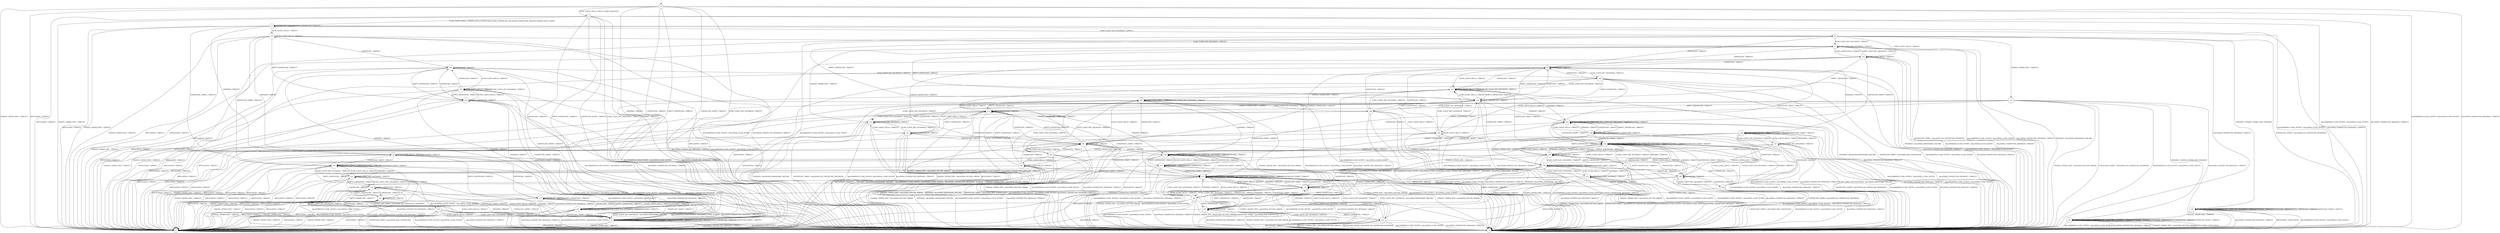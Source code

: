 digraph g {

	s0 [shape="circle" label="s0"];
	s1 [shape="circle" label="s1"];
	s2 [shape="circle" label="s2"];
	s3 [shape="circle" label="s3"];
	s4 [shape="circle" label="s4"];
	s5 [shape="circle" label="s5"];
	s6 [shape="circle" label="s6"];
	s7 [shape="circle" label="s7"];
	s8 [shape="circle" label="s8"];
	s9 [shape="circle" label="s9"];
	s10 [shape="circle" label="s10"];
	s11 [shape="circle" label="s11"];
	s12 [shape="circle" label="s12"];
	s13 [shape="circle" label="s13"];
	s14 [shape="circle" label="s14"];
	s15 [shape="circle" label="s15"];
	s16 [shape="circle" label="s16"];
	s17 [shape="circle" label="s17"];
	s18 [shape="circle" label="s18"];
	s19 [shape="circle" label="s19"];
	s20 [shape="circle" label="s20"];
	s21 [shape="circle" label="s21"];
	s22 [shape="circle" label="s22"];
	s23 [shape="circle" label="s23"];
	s24 [shape="circle" label="s24"];
	s25 [shape="circle" label="s25"];
	s26 [shape="circle" label="s26"];
	s27 [shape="circle" label="s27"];
	s28 [shape="circle" label="s28"];
	s29 [shape="circle" label="s29"];
	s30 [shape="circle" label="s30"];
	s31 [shape="circle" label="s31"];
	s32 [shape="circle" label="s32"];
	s33 [shape="circle" label="s33"];
	s34 [shape="circle" label="s34"];
	s35 [shape="circle" label="s35"];
	s36 [shape="circle" label="s36"];
	s37 [shape="circle" label="s37"];
	s38 [shape="circle" label="s38"];
	s39 [shape="circle" label="s39"];
	s40 [shape="circle" label="s40"];
	s41 [shape="circle" label="s41"];
	s42 [shape="circle" label="s42"];
	s43 [shape="circle" label="s43"];
	s44 [shape="circle" label="s44"];
	s45 [shape="circle" label="s45"];
	s46 [shape="circle" label="s46"];
	s47 [shape="circle" label="s47"];
	s48 [shape="circle" label="s48"];
	s49 [shape="circle" label="s49"];
	s50 [shape="circle" label="s50"];
	s51 [shape="circle" label="s51"];
	s52 [shape="circle" label="s52"];
	s53 [shape="circle" label="s53"];
	s54 [shape="circle" label="s54"];
	s0 -> s2 [label="ECDH_CLIENT_HELLO / HELLO_VERIFY_REQUEST+"];
	s0 -> s3 [label="ECDH_CLIENT_KEY_EXCHANGE / TIMEOUT"];
	s0 -> s4 [label="CHANGE_CIPHER_SPEC / TIMEOUT"];
	s0 -> s3 [label="FINISHED / TIMEOUT"];
	s0 -> s4 [label="APPLICATION / TIMEOUT"];
	s0 -> s3 [label="CERTIFICATE / TIMEOUT"];
	s0 -> s3 [label="EMPTY_CERTIFICATE / TIMEOUT"];
	s0 -> s3 [label="CERTIFICATE_VERIFY / TIMEOUT"];
	s0 -> s1 [label="Alert(WARNING,CLOSE_NOTIFY) / Alert(FATAL,CLOSE_NOTIFY)"];
	s0 -> s1 [label="Alert(FATAL,UNEXPECTED_MESSAGE) / TIMEOUT"];
	s1 -> s1 [label="ECDH_CLIENT_HELLO / SOCKET_CLOSED"];
	s1 -> s1 [label="ECDH_CLIENT_KEY_EXCHANGE / SOCKET_CLOSED"];
	s1 -> s1 [label="CHANGE_CIPHER_SPEC / SOCKET_CLOSED"];
	s1 -> s1 [label="FINISHED / SOCKET_CLOSED"];
	s1 -> s1 [label="APPLICATION / SOCKET_CLOSED"];
	s1 -> s1 [label="CERTIFICATE / SOCKET_CLOSED"];
	s1 -> s1 [label="EMPTY_CERTIFICATE / SOCKET_CLOSED"];
	s1 -> s1 [label="CERTIFICATE_VERIFY / SOCKET_CLOSED"];
	s1 -> s1 [label="Alert(WARNING,CLOSE_NOTIFY) / SOCKET_CLOSED"];
	s1 -> s1 [label="Alert(FATAL,UNEXPECTED_MESSAGE) / SOCKET_CLOSED"];
	s2 -> s5 [label="ECDH_CLIENT_HELLO / SERVER_HELLO,CERTIFICATE,ECDHE_SERVER_KEY_EXCHANGE,CERTIFICATE_REQUEST,SERVER_HELLO_DONE"];
	s2 -> s3 [label="ECDH_CLIENT_KEY_EXCHANGE / TIMEOUT"];
	s2 -> s4 [label="CHANGE_CIPHER_SPEC / TIMEOUT"];
	s2 -> s3 [label="FINISHED / TIMEOUT"];
	s2 -> s4 [label="APPLICATION / TIMEOUT"];
	s2 -> s3 [label="CERTIFICATE / TIMEOUT"];
	s2 -> s3 [label="EMPTY_CERTIFICATE / TIMEOUT"];
	s2 -> s3 [label="CERTIFICATE_VERIFY / TIMEOUT"];
	s2 -> s1 [label="Alert(WARNING,CLOSE_NOTIFY) / Alert(FATAL,CLOSE_NOTIFY)"];
	s2 -> s1 [label="Alert(FATAL,UNEXPECTED_MESSAGE) / TIMEOUT"];
	s3 -> s3 [label="ECDH_CLIENT_HELLO / TIMEOUT"];
	s3 -> s3 [label="ECDH_CLIENT_KEY_EXCHANGE / TIMEOUT"];
	s3 -> s4 [label="CHANGE_CIPHER_SPEC / TIMEOUT"];
	s3 -> s3 [label="FINISHED / TIMEOUT"];
	s3 -> s4 [label="APPLICATION / TIMEOUT"];
	s3 -> s3 [label="CERTIFICATE / TIMEOUT"];
	s3 -> s3 [label="EMPTY_CERTIFICATE / TIMEOUT"];
	s3 -> s3 [label="CERTIFICATE_VERIFY / TIMEOUT"];
	s3 -> s1 [label="Alert(WARNING,CLOSE_NOTIFY) / Alert(FATAL,CLOSE_NOTIFY)"];
	s3 -> s1 [label="Alert(FATAL,UNEXPECTED_MESSAGE) / TIMEOUT"];
	s4 -> s4 [label="ECDH_CLIENT_HELLO / TIMEOUT"];
	s4 -> s4 [label="ECDH_CLIENT_KEY_EXCHANGE / TIMEOUT"];
	s4 -> s4 [label="CHANGE_CIPHER_SPEC / TIMEOUT"];
	s4 -> s4 [label="FINISHED / TIMEOUT"];
	s4 -> s4 [label="APPLICATION / TIMEOUT"];
	s4 -> s4 [label="CERTIFICATE / TIMEOUT"];
	s4 -> s4 [label="EMPTY_CERTIFICATE / TIMEOUT"];
	s4 -> s4 [label="CERTIFICATE_VERIFY / TIMEOUT"];
	s4 -> s4 [label="Alert(WARNING,CLOSE_NOTIFY) / TIMEOUT"];
	s4 -> s4 [label="Alert(FATAL,UNEXPECTED_MESSAGE) / TIMEOUT"];
	s5 -> s14 [label="ECDH_CLIENT_HELLO / TIMEOUT"];
	s5 -> s6 [label="ECDH_CLIENT_KEY_EXCHANGE / TIMEOUT"];
	s5 -> s4 [label="CHANGE_CIPHER_SPEC / TIMEOUT"];
	s5 -> s8 [label="FINISHED / TIMEOUT"];
	s5 -> s4 [label="APPLICATION / TIMEOUT"];
	s5 -> s5 [label="CERTIFICATE / TIMEOUT"];
	s5 -> s5 [label="EMPTY_CERTIFICATE / TIMEOUT"];
	s5 -> s50 [label="CERTIFICATE_VERIFY / TIMEOUT"];
	s5 -> s1 [label="Alert(WARNING,CLOSE_NOTIFY) / Alert(FATAL,CLOSE_NOTIFY)"];
	s5 -> s1 [label="Alert(FATAL,UNEXPECTED_MESSAGE) / TIMEOUT"];
	s6 -> s23 [label="ECDH_CLIENT_HELLO / TIMEOUT"];
	s6 -> s7 [label="ECDH_CLIENT_KEY_EXCHANGE / TIMEOUT"];
	s6 -> s10 [label="CHANGE_CIPHER_SPEC / TIMEOUT"];
	s6 -> s18 [label="FINISHED / CHANGE_CIPHER_SPEC,FINISHED"];
	s6 -> s4 [label="APPLICATION / TIMEOUT"];
	s6 -> s9 [label="CERTIFICATE / TIMEOUT"];
	s6 -> s34 [label="EMPTY_CERTIFICATE / TIMEOUT"];
	s6 -> s1 [label="CERTIFICATE_VERIFY / Alert(FATAL,NO_CERTIFICATE_RESERVED)"];
	s6 -> s1 [label="Alert(WARNING,CLOSE_NOTIFY) / Alert(FATAL,CLOSE_NOTIFY)"];
	s6 -> s1 [label="Alert(FATAL,UNEXPECTED_MESSAGE) / TIMEOUT"];
	s7 -> s23 [label="ECDH_CLIENT_HELLO / TIMEOUT"];
	s7 -> s7 [label="ECDH_CLIENT_KEY_EXCHANGE / TIMEOUT"];
	s7 -> s21 [label="CHANGE_CIPHER_SPEC / TIMEOUT"];
	s7 -> s1 [label="FINISHED / Alert(FATAL,HANDSHAKE_FAILURE)"];
	s7 -> s4 [label="APPLICATION / TIMEOUT"];
	s7 -> s9 [label="CERTIFICATE / TIMEOUT"];
	s7 -> s34 [label="EMPTY_CERTIFICATE / TIMEOUT"];
	s7 -> s1 [label="CERTIFICATE_VERIFY / Alert(FATAL,NO_CERTIFICATE_RESERVED)"];
	s7 -> s1 [label="Alert(WARNING,CLOSE_NOTIFY) / Alert(FATAL,CLOSE_NOTIFY)"];
	s7 -> s1 [label="Alert(FATAL,UNEXPECTED_MESSAGE) / TIMEOUT"];
	s8 -> s8 [label="ECDH_CLIENT_HELLO / TIMEOUT"];
	s8 -> s1 [label="ECDH_CLIENT_KEY_EXCHANGE / Alert(FATAL,HANDSHAKE_FAILURE)"];
	s8 -> s4 [label="CHANGE_CIPHER_SPEC / TIMEOUT"];
	s8 -> s8 [label="FINISHED / TIMEOUT"];
	s8 -> s4 [label="APPLICATION / TIMEOUT"];
	s8 -> s13 [label="CERTIFICATE / TIMEOUT"];
	s8 -> s13 [label="EMPTY_CERTIFICATE / TIMEOUT"];
	s8 -> s50 [label="CERTIFICATE_VERIFY / TIMEOUT"];
	s8 -> s1 [label="Alert(WARNING,CLOSE_NOTIFY) / Alert(FATAL,CLOSE_NOTIFY)"];
	s8 -> s1 [label="Alert(FATAL,UNEXPECTED_MESSAGE) / TIMEOUT"];
	s9 -> s15 [label="ECDH_CLIENT_HELLO / TIMEOUT"];
	s9 -> s24 [label="ECDH_CLIENT_KEY_EXCHANGE / TIMEOUT"];
	s9 -> s41 [label="CHANGE_CIPHER_SPEC / TIMEOUT"];
	s9 -> s19 [label="FINISHED / TIMEOUT"];
	s9 -> s4 [label="APPLICATION / TIMEOUT"];
	s9 -> s9 [label="CERTIFICATE / TIMEOUT"];
	s9 -> s34 [label="EMPTY_CERTIFICATE / TIMEOUT"];
	s9 -> s20 [label="CERTIFICATE_VERIFY / TIMEOUT"];
	s9 -> s1 [label="Alert(WARNING,CLOSE_NOTIFY) / Alert(FATAL,CLOSE_NOTIFY)"];
	s9 -> s1 [label="Alert(FATAL,UNEXPECTED_MESSAGE) / TIMEOUT"];
	s10 -> s11 [label="ECDH_CLIENT_HELLO / TIMEOUT"];
	s10 -> s21 [label="ECDH_CLIENT_KEY_EXCHANGE / TIMEOUT"];
	s10 -> s1 [label="CHANGE_CIPHER_SPEC / Alert(FATAL,DECODE_ERROR)"];
	s10 -> s16 [label="FINISHED / CHANGE_CIPHER_SPEC,FINISHED"];
	s10 -> s4 [label="APPLICATION / TIMEOUT"];
	s10 -> s41 [label="CERTIFICATE / TIMEOUT"];
	s10 -> s12 [label="EMPTY_CERTIFICATE / TIMEOUT"];
	s10 -> s1 [label="CERTIFICATE_VERIFY / Alert(FATAL,NO_CERTIFICATE_RESERVED)"];
	s10 -> s1 [label="Alert(WARNING,CLOSE_NOTIFY) / Alert(FATAL,CLOSE_NOTIFY)"];
	s10 -> s1 [label="Alert(FATAL,UNEXPECTED_MESSAGE) / TIMEOUT"];
	s11 -> s11 [label="ECDH_CLIENT_HELLO / TIMEOUT"];
	s11 -> s21 [label="ECDH_CLIENT_KEY_EXCHANGE / TIMEOUT"];
	s11 -> s1 [label="CHANGE_CIPHER_SPEC / Alert(FATAL,DECODE_ERROR)"];
	s11 -> s1 [label="FINISHED / Alert(FATAL,HANDSHAKE_FAILURE)"];
	s11 -> s4 [label="APPLICATION / TIMEOUT"];
	s11 -> s41 [label="CERTIFICATE / TIMEOUT"];
	s11 -> s12 [label="EMPTY_CERTIFICATE / TIMEOUT"];
	s11 -> s38 [label="CERTIFICATE_VERIFY / TIMEOUT"];
	s11 -> s1 [label="Alert(WARNING,CLOSE_NOTIFY) / Alert(FATAL,CLOSE_NOTIFY)"];
	s11 -> s1 [label="Alert(FATAL,UNEXPECTED_MESSAGE) / TIMEOUT"];
	s12 -> s36 [label="ECDH_CLIENT_HELLO / TIMEOUT"];
	s12 -> s21 [label="ECDH_CLIENT_KEY_EXCHANGE / TIMEOUT"];
	s12 -> s1 [label="CHANGE_CIPHER_SPEC / Alert(FATAL,DECODE_ERROR)"];
	s12 -> s35 [label="FINISHED / TIMEOUT"];
	s12 -> s4 [label="APPLICATION / TIMEOUT"];
	s12 -> s41 [label="CERTIFICATE / TIMEOUT"];
	s12 -> s12 [label="EMPTY_CERTIFICATE / TIMEOUT"];
	s12 -> s17 [label="CERTIFICATE_VERIFY / TIMEOUT"];
	s12 -> s1 [label="Alert(WARNING,CLOSE_NOTIFY) / Alert(FATAL,CLOSE_NOTIFY)"];
	s12 -> s1 [label="Alert(FATAL,UNEXPECTED_MESSAGE) / TIMEOUT"];
	s13 -> s22 [label="ECDH_CLIENT_HELLO / TIMEOUT"];
	s13 -> s1 [label="ECDH_CLIENT_KEY_EXCHANGE / Alert(FATAL,HANDSHAKE_FAILURE)"];
	s13 -> s4 [label="CHANGE_CIPHER_SPEC / TIMEOUT"];
	s13 -> s22 [label="FINISHED / TIMEOUT"];
	s13 -> s4 [label="APPLICATION / TIMEOUT"];
	s13 -> s13 [label="CERTIFICATE / TIMEOUT"];
	s13 -> s13 [label="EMPTY_CERTIFICATE / TIMEOUT"];
	s13 -> s3 [label="CERTIFICATE_VERIFY / TIMEOUT"];
	s13 -> s1 [label="Alert(WARNING,CLOSE_NOTIFY) / Alert(FATAL,CLOSE_NOTIFY)"];
	s13 -> s1 [label="Alert(FATAL,UNEXPECTED_MESSAGE) / TIMEOUT"];
	s14 -> s14 [label="ECDH_CLIENT_HELLO / TIMEOUT"];
	s14 -> s7 [label="ECDH_CLIENT_KEY_EXCHANGE / TIMEOUT"];
	s14 -> s4 [label="CHANGE_CIPHER_SPEC / TIMEOUT"];
	s14 -> s8 [label="FINISHED / TIMEOUT"];
	s14 -> s4 [label="APPLICATION / TIMEOUT"];
	s14 -> s44 [label="CERTIFICATE / TIMEOUT"];
	s14 -> s49 [label="EMPTY_CERTIFICATE / TIMEOUT"];
	s14 -> s50 [label="CERTIFICATE_VERIFY / TIMEOUT"];
	s14 -> s1 [label="Alert(WARNING,CLOSE_NOTIFY) / Alert(FATAL,CLOSE_NOTIFY)"];
	s14 -> s1 [label="Alert(FATAL,UNEXPECTED_MESSAGE) / TIMEOUT"];
	s15 -> s15 [label="ECDH_CLIENT_HELLO / TIMEOUT"];
	s15 -> s15 [label="ECDH_CLIENT_KEY_EXCHANGE / TIMEOUT"];
	s15 -> s36 [label="CHANGE_CIPHER_SPEC / TIMEOUT"];
	s15 -> s19 [label="FINISHED / TIMEOUT"];
	s15 -> s4 [label="APPLICATION / TIMEOUT"];
	s15 -> s9 [label="CERTIFICATE / TIMEOUT"];
	s15 -> s34 [label="EMPTY_CERTIFICATE / TIMEOUT"];
	s15 -> s20 [label="CERTIFICATE_VERIFY / TIMEOUT"];
	s15 -> s1 [label="Alert(WARNING,CLOSE_NOTIFY) / Alert(FATAL,CLOSE_NOTIFY)"];
	s15 -> s1 [label="Alert(FATAL,UNEXPECTED_MESSAGE) / TIMEOUT"];
	s16 -> s16 [label="ECDH_CLIENT_HELLO / TIMEOUT"];
	s16 -> s16 [label="ECDH_CLIENT_KEY_EXCHANGE / TIMEOUT"];
	s16 -> s1 [label="CHANGE_CIPHER_SPEC / Alert(FATAL,DECODE_ERROR)"];
	s16 -> s16 [label="FINISHED / TIMEOUT"];
	s16 -> s1 [label="APPLICATION / APPLICATION"];
	s16 -> s16 [label="CERTIFICATE / TIMEOUT"];
	s16 -> s16 [label="EMPTY_CERTIFICATE / TIMEOUT"];
	s16 -> s16 [label="CERTIFICATE_VERIFY / TIMEOUT"];
	s16 -> s1 [label="Alert(WARNING,CLOSE_NOTIFY) / Alert(FATAL,CLOSE_NOTIFY)"];
	s16 -> s1 [label="Alert(FATAL,UNEXPECTED_MESSAGE) / TIMEOUT"];
	s17 -> s17 [label="ECDH_CLIENT_HELLO / TIMEOUT"];
	s17 -> s17 [label="ECDH_CLIENT_KEY_EXCHANGE / TIMEOUT"];
	s17 -> s1 [label="CHANGE_CIPHER_SPEC / Alert(FATAL,DECODE_ERROR)"];
	s17 -> s17 [label="FINISHED / TIMEOUT"];
	s17 -> s4 [label="APPLICATION / TIMEOUT"];
	s17 -> s37 [label="CERTIFICATE / TIMEOUT"];
	s17 -> s42 [label="EMPTY_CERTIFICATE / TIMEOUT"];
	s17 -> s17 [label="CERTIFICATE_VERIFY / TIMEOUT"];
	s17 -> s1 [label="Alert(WARNING,CLOSE_NOTIFY) / Alert(FATAL,CLOSE_NOTIFY)"];
	s17 -> s1 [label="Alert(FATAL,UNEXPECTED_MESSAGE) / TIMEOUT"];
	s18 -> s18 [label="ECDH_CLIENT_HELLO / TIMEOUT"];
	s18 -> s18 [label="ECDH_CLIENT_KEY_EXCHANGE / TIMEOUT"];
	s18 -> s16 [label="CHANGE_CIPHER_SPEC / TIMEOUT"];
	s18 -> s18 [label="FINISHED / TIMEOUT"];
	s18 -> s1 [label="APPLICATION / APPLICATION"];
	s18 -> s18 [label="CERTIFICATE / TIMEOUT"];
	s18 -> s18 [label="EMPTY_CERTIFICATE / TIMEOUT"];
	s18 -> s18 [label="CERTIFICATE_VERIFY / TIMEOUT"];
	s18 -> s1 [label="Alert(WARNING,CLOSE_NOTIFY) / Alert(FATAL,CLOSE_NOTIFY)"];
	s18 -> s1 [label="Alert(FATAL,UNEXPECTED_MESSAGE) / TIMEOUT"];
	s19 -> s19 [label="ECDH_CLIENT_HELLO / TIMEOUT"];
	s19 -> s19 [label="ECDH_CLIENT_KEY_EXCHANGE / TIMEOUT"];
	s19 -> s35 [label="CHANGE_CIPHER_SPEC / TIMEOUT"];
	s19 -> s19 [label="FINISHED / TIMEOUT"];
	s19 -> s4 [label="APPLICATION / TIMEOUT"];
	s19 -> s30 [label="CERTIFICATE / TIMEOUT"];
	s19 -> s30 [label="EMPTY_CERTIFICATE / TIMEOUT"];
	s19 -> s20 [label="CERTIFICATE_VERIFY / TIMEOUT"];
	s19 -> s1 [label="Alert(WARNING,CLOSE_NOTIFY) / Alert(FATAL,CLOSE_NOTIFY)"];
	s19 -> s1 [label="Alert(FATAL,UNEXPECTED_MESSAGE) / TIMEOUT"];
	s20 -> s20 [label="ECDH_CLIENT_HELLO / TIMEOUT"];
	s20 -> s20 [label="ECDH_CLIENT_KEY_EXCHANGE / TIMEOUT"];
	s20 -> s17 [label="CHANGE_CIPHER_SPEC / TIMEOUT"];
	s20 -> s20 [label="FINISHED / TIMEOUT"];
	s20 -> s4 [label="APPLICATION / TIMEOUT"];
	s20 -> s28 [label="CERTIFICATE / TIMEOUT"];
	s20 -> s26 [label="EMPTY_CERTIFICATE / TIMEOUT"];
	s20 -> s20 [label="CERTIFICATE_VERIFY / TIMEOUT"];
	s20 -> s1 [label="Alert(WARNING,CLOSE_NOTIFY) / Alert(FATAL,CLOSE_NOTIFY)"];
	s20 -> s1 [label="Alert(FATAL,UNEXPECTED_MESSAGE) / TIMEOUT"];
	s21 -> s11 [label="ECDH_CLIENT_HELLO / TIMEOUT"];
	s21 -> s21 [label="ECDH_CLIENT_KEY_EXCHANGE / TIMEOUT"];
	s21 -> s1 [label="CHANGE_CIPHER_SPEC / Alert(FATAL,DECODE_ERROR)"];
	s21 -> s1 [label="FINISHED / Alert(FATAL,HANDSHAKE_FAILURE)"];
	s21 -> s4 [label="APPLICATION / TIMEOUT"];
	s21 -> s41 [label="CERTIFICATE / TIMEOUT"];
	s21 -> s12 [label="EMPTY_CERTIFICATE / TIMEOUT"];
	s21 -> s1 [label="CERTIFICATE_VERIFY / Alert(FATAL,NO_CERTIFICATE_RESERVED)"];
	s21 -> s1 [label="Alert(WARNING,CLOSE_NOTIFY) / Alert(FATAL,CLOSE_NOTIFY)"];
	s21 -> s1 [label="Alert(FATAL,UNEXPECTED_MESSAGE) / TIMEOUT"];
	s22 -> s22 [label="ECDH_CLIENT_HELLO / TIMEOUT"];
	s22 -> s22 [label="ECDH_CLIENT_KEY_EXCHANGE / TIMEOUT"];
	s22 -> s4 [label="CHANGE_CIPHER_SPEC / TIMEOUT"];
	s22 -> s22 [label="FINISHED / TIMEOUT"];
	s22 -> s4 [label="APPLICATION / TIMEOUT"];
	s22 -> s13 [label="CERTIFICATE / TIMEOUT"];
	s22 -> s13 [label="EMPTY_CERTIFICATE / TIMEOUT"];
	s22 -> s3 [label="CERTIFICATE_VERIFY / TIMEOUT"];
	s22 -> s1 [label="Alert(WARNING,CLOSE_NOTIFY) / Alert(FATAL,CLOSE_NOTIFY)"];
	s22 -> s1 [label="Alert(FATAL,UNEXPECTED_MESSAGE) / TIMEOUT"];
	s23 -> s23 [label="ECDH_CLIENT_HELLO / TIMEOUT"];
	s23 -> s7 [label="ECDH_CLIENT_KEY_EXCHANGE / TIMEOUT"];
	s23 -> s11 [label="CHANGE_CIPHER_SPEC / TIMEOUT"];
	s23 -> s1 [label="FINISHED / Alert(FATAL,HANDSHAKE_FAILURE)"];
	s23 -> s4 [label="APPLICATION / TIMEOUT"];
	s23 -> s9 [label="CERTIFICATE / TIMEOUT"];
	s23 -> s34 [label="EMPTY_CERTIFICATE / TIMEOUT"];
	s23 -> s46 [label="CERTIFICATE_VERIFY / TIMEOUT"];
	s23 -> s1 [label="Alert(WARNING,CLOSE_NOTIFY) / Alert(FATAL,CLOSE_NOTIFY)"];
	s23 -> s1 [label="Alert(FATAL,UNEXPECTED_MESSAGE) / TIMEOUT"];
	s24 -> s39 [label="ECDH_CLIENT_HELLO / TIMEOUT"];
	s24 -> s15 [label="ECDH_CLIENT_KEY_EXCHANGE / TIMEOUT"];
	s24 -> s25 [label="CHANGE_CIPHER_SPEC / TIMEOUT"];
	s24 -> s1 [label="FINISHED / Alert(FATAL,HANDSHAKE_FAILURE)"];
	s24 -> s4 [label="APPLICATION / TIMEOUT"];
	s24 -> s9 [label="CERTIFICATE / TIMEOUT"];
	s24 -> s34 [label="EMPTY_CERTIFICATE / TIMEOUT"];
	s24 -> s1 [label="CERTIFICATE_VERIFY / Alert(FATAL,BAD_CERTIFICATE)"];
	s24 -> s1 [label="Alert(WARNING,CLOSE_NOTIFY) / Alert(FATAL,CLOSE_NOTIFY)"];
	s24 -> s1 [label="Alert(FATAL,UNEXPECTED_MESSAGE) / TIMEOUT"];
	s25 -> s40 [label="ECDH_CLIENT_HELLO / TIMEOUT"];
	s25 -> s36 [label="ECDH_CLIENT_KEY_EXCHANGE / TIMEOUT"];
	s25 -> s1 [label="CHANGE_CIPHER_SPEC / Alert(FATAL,DECODE_ERROR)"];
	s25 -> s1 [label="FINISHED / Alert(FATAL,HANDSHAKE_FAILURE)"];
	s25 -> s4 [label="APPLICATION / TIMEOUT"];
	s25 -> s41 [label="CERTIFICATE / TIMEOUT"];
	s25 -> s12 [label="EMPTY_CERTIFICATE / TIMEOUT"];
	s25 -> s1 [label="CERTIFICATE_VERIFY / Alert(FATAL,BAD_CERTIFICATE)"];
	s25 -> s1 [label="Alert(WARNING,CLOSE_NOTIFY) / Alert(FATAL,CLOSE_NOTIFY)"];
	s25 -> s1 [label="Alert(FATAL,UNEXPECTED_MESSAGE) / TIMEOUT"];
	s26 -> s20 [label="ECDH_CLIENT_HELLO / TIMEOUT"];
	s26 -> s27 [label="ECDH_CLIENT_KEY_EXCHANGE / TIMEOUT"];
	s26 -> s42 [label="CHANGE_CIPHER_SPEC / TIMEOUT"];
	s26 -> s20 [label="FINISHED / TIMEOUT"];
	s26 -> s4 [label="APPLICATION / TIMEOUT"];
	s26 -> s28 [label="CERTIFICATE / TIMEOUT"];
	s26 -> s26 [label="EMPTY_CERTIFICATE / TIMEOUT"];
	s26 -> s20 [label="CERTIFICATE_VERIFY / TIMEOUT"];
	s26 -> s1 [label="Alert(WARNING,CLOSE_NOTIFY) / Alert(FATAL,CLOSE_NOTIFY)"];
	s26 -> s1 [label="Alert(FATAL,UNEXPECTED_MESSAGE) / TIMEOUT"];
	s27 -> s20 [label="ECDH_CLIENT_HELLO / TIMEOUT"];
	s27 -> s20 [label="ECDH_CLIENT_KEY_EXCHANGE / TIMEOUT"];
	s27 -> s32 [label="CHANGE_CIPHER_SPEC / TIMEOUT"];
	s27 -> s20 [label="FINISHED / TIMEOUT"];
	s27 -> s4 [label="APPLICATION / TIMEOUT"];
	s27 -> s28 [label="CERTIFICATE / TIMEOUT"];
	s27 -> s26 [label="EMPTY_CERTIFICATE / TIMEOUT"];
	s27 -> s1 [label="CERTIFICATE_VERIFY / Alert(FATAL,NO_CERTIFICATE_RESERVED)"];
	s27 -> s1 [label="Alert(WARNING,CLOSE_NOTIFY) / Alert(FATAL,CLOSE_NOTIFY)"];
	s27 -> s1 [label="Alert(FATAL,UNEXPECTED_MESSAGE) / TIMEOUT"];
	s28 -> s20 [label="ECDH_CLIENT_HELLO / TIMEOUT"];
	s28 -> s29 [label="ECDH_CLIENT_KEY_EXCHANGE / TIMEOUT"];
	s28 -> s37 [label="CHANGE_CIPHER_SPEC / TIMEOUT"];
	s28 -> s20 [label="FINISHED / TIMEOUT"];
	s28 -> s4 [label="APPLICATION / TIMEOUT"];
	s28 -> s28 [label="CERTIFICATE / TIMEOUT"];
	s28 -> s26 [label="EMPTY_CERTIFICATE / TIMEOUT"];
	s28 -> s20 [label="CERTIFICATE_VERIFY / TIMEOUT"];
	s28 -> s1 [label="Alert(WARNING,CLOSE_NOTIFY) / Alert(FATAL,CLOSE_NOTIFY)"];
	s28 -> s1 [label="Alert(FATAL,UNEXPECTED_MESSAGE) / TIMEOUT"];
	s29 -> s20 [label="ECDH_CLIENT_HELLO / TIMEOUT"];
	s29 -> s20 [label="ECDH_CLIENT_KEY_EXCHANGE / TIMEOUT"];
	s29 -> s33 [label="CHANGE_CIPHER_SPEC / TIMEOUT"];
	s29 -> s20 [label="FINISHED / TIMEOUT"];
	s29 -> s4 [label="APPLICATION / TIMEOUT"];
	s29 -> s28 [label="CERTIFICATE / TIMEOUT"];
	s29 -> s26 [label="EMPTY_CERTIFICATE / TIMEOUT"];
	s29 -> s1 [label="CERTIFICATE_VERIFY / Alert(FATAL,BAD_CERTIFICATE)"];
	s29 -> s1 [label="Alert(WARNING,CLOSE_NOTIFY) / Alert(FATAL,CLOSE_NOTIFY)"];
	s29 -> s1 [label="Alert(FATAL,UNEXPECTED_MESSAGE) / TIMEOUT"];
	s30 -> s19 [label="ECDH_CLIENT_HELLO / TIMEOUT"];
	s30 -> s1 [label="ECDH_CLIENT_KEY_EXCHANGE / Alert(FATAL,HANDSHAKE_FAILURE)"];
	s30 -> s31 [label="CHANGE_CIPHER_SPEC / TIMEOUT"];
	s30 -> s19 [label="FINISHED / TIMEOUT"];
	s30 -> s4 [label="APPLICATION / TIMEOUT"];
	s30 -> s30 [label="CERTIFICATE / TIMEOUT"];
	s30 -> s30 [label="EMPTY_CERTIFICATE / TIMEOUT"];
	s30 -> s20 [label="CERTIFICATE_VERIFY / TIMEOUT"];
	s30 -> s1 [label="Alert(WARNING,CLOSE_NOTIFY) / Alert(FATAL,CLOSE_NOTIFY)"];
	s30 -> s1 [label="Alert(FATAL,UNEXPECTED_MESSAGE) / TIMEOUT"];
	s31 -> s35 [label="ECDH_CLIENT_HELLO / TIMEOUT"];
	s31 -> s1 [label="ECDH_CLIENT_KEY_EXCHANGE / Alert(FATAL,HANDSHAKE_FAILURE)"];
	s31 -> s1 [label="CHANGE_CIPHER_SPEC / Alert(FATAL,DECODE_ERROR)"];
	s31 -> s35 [label="FINISHED / TIMEOUT"];
	s31 -> s4 [label="APPLICATION / TIMEOUT"];
	s31 -> s31 [label="CERTIFICATE / TIMEOUT"];
	s31 -> s31 [label="EMPTY_CERTIFICATE / TIMEOUT"];
	s31 -> s17 [label="CERTIFICATE_VERIFY / TIMEOUT"];
	s31 -> s1 [label="Alert(WARNING,CLOSE_NOTIFY) / Alert(FATAL,CLOSE_NOTIFY)"];
	s31 -> s1 [label="Alert(FATAL,UNEXPECTED_MESSAGE) / TIMEOUT"];
	s32 -> s17 [label="ECDH_CLIENT_HELLO / TIMEOUT"];
	s32 -> s17 [label="ECDH_CLIENT_KEY_EXCHANGE / TIMEOUT"];
	s32 -> s1 [label="CHANGE_CIPHER_SPEC / Alert(FATAL,DECODE_ERROR)"];
	s32 -> s17 [label="FINISHED / TIMEOUT"];
	s32 -> s4 [label="APPLICATION / TIMEOUT"];
	s32 -> s37 [label="CERTIFICATE / TIMEOUT"];
	s32 -> s42 [label="EMPTY_CERTIFICATE / TIMEOUT"];
	s32 -> s1 [label="CERTIFICATE_VERIFY / Alert(FATAL,NO_CERTIFICATE_RESERVED)"];
	s32 -> s1 [label="Alert(WARNING,CLOSE_NOTIFY) / Alert(FATAL,CLOSE_NOTIFY)"];
	s32 -> s1 [label="Alert(FATAL,UNEXPECTED_MESSAGE) / TIMEOUT"];
	s33 -> s17 [label="ECDH_CLIENT_HELLO / TIMEOUT"];
	s33 -> s17 [label="ECDH_CLIENT_KEY_EXCHANGE / TIMEOUT"];
	s33 -> s1 [label="CHANGE_CIPHER_SPEC / Alert(FATAL,DECODE_ERROR)"];
	s33 -> s17 [label="FINISHED / TIMEOUT"];
	s33 -> s4 [label="APPLICATION / TIMEOUT"];
	s33 -> s37 [label="CERTIFICATE / TIMEOUT"];
	s33 -> s42 [label="EMPTY_CERTIFICATE / TIMEOUT"];
	s33 -> s1 [label="CERTIFICATE_VERIFY / Alert(FATAL,BAD_CERTIFICATE)"];
	s33 -> s1 [label="Alert(WARNING,CLOSE_NOTIFY) / Alert(FATAL,CLOSE_NOTIFY)"];
	s33 -> s1 [label="Alert(FATAL,UNEXPECTED_MESSAGE) / TIMEOUT"];
	s34 -> s15 [label="ECDH_CLIENT_HELLO / TIMEOUT"];
	s34 -> s48 [label="ECDH_CLIENT_KEY_EXCHANGE / TIMEOUT"];
	s34 -> s12 [label="CHANGE_CIPHER_SPEC / TIMEOUT"];
	s34 -> s19 [label="FINISHED / TIMEOUT"];
	s34 -> s4 [label="APPLICATION / TIMEOUT"];
	s34 -> s9 [label="CERTIFICATE / TIMEOUT"];
	s34 -> s34 [label="EMPTY_CERTIFICATE / TIMEOUT"];
	s34 -> s20 [label="CERTIFICATE_VERIFY / TIMEOUT"];
	s34 -> s1 [label="Alert(WARNING,CLOSE_NOTIFY) / Alert(FATAL,CLOSE_NOTIFY)"];
	s34 -> s1 [label="Alert(FATAL,UNEXPECTED_MESSAGE) / TIMEOUT"];
	s35 -> s35 [label="ECDH_CLIENT_HELLO / TIMEOUT"];
	s35 -> s35 [label="ECDH_CLIENT_KEY_EXCHANGE / TIMEOUT"];
	s35 -> s1 [label="CHANGE_CIPHER_SPEC / Alert(FATAL,DECODE_ERROR)"];
	s35 -> s35 [label="FINISHED / TIMEOUT"];
	s35 -> s4 [label="APPLICATION / TIMEOUT"];
	s35 -> s31 [label="CERTIFICATE / TIMEOUT"];
	s35 -> s31 [label="EMPTY_CERTIFICATE / TIMEOUT"];
	s35 -> s17 [label="CERTIFICATE_VERIFY / TIMEOUT"];
	s35 -> s1 [label="Alert(WARNING,CLOSE_NOTIFY) / Alert(FATAL,CLOSE_NOTIFY)"];
	s35 -> s1 [label="Alert(FATAL,UNEXPECTED_MESSAGE) / TIMEOUT"];
	s36 -> s36 [label="ECDH_CLIENT_HELLO / TIMEOUT"];
	s36 -> s36 [label="ECDH_CLIENT_KEY_EXCHANGE / TIMEOUT"];
	s36 -> s1 [label="CHANGE_CIPHER_SPEC / Alert(FATAL,DECODE_ERROR)"];
	s36 -> s35 [label="FINISHED / TIMEOUT"];
	s36 -> s4 [label="APPLICATION / TIMEOUT"];
	s36 -> s41 [label="CERTIFICATE / TIMEOUT"];
	s36 -> s12 [label="EMPTY_CERTIFICATE / TIMEOUT"];
	s36 -> s17 [label="CERTIFICATE_VERIFY / TIMEOUT"];
	s36 -> s1 [label="Alert(WARNING,CLOSE_NOTIFY) / Alert(FATAL,CLOSE_NOTIFY)"];
	s36 -> s1 [label="Alert(FATAL,UNEXPECTED_MESSAGE) / TIMEOUT"];
	s37 -> s17 [label="ECDH_CLIENT_HELLO / TIMEOUT"];
	s37 -> s33 [label="ECDH_CLIENT_KEY_EXCHANGE / TIMEOUT"];
	s37 -> s1 [label="CHANGE_CIPHER_SPEC / Alert(FATAL,DECODE_ERROR)"];
	s37 -> s17 [label="FINISHED / TIMEOUT"];
	s37 -> s4 [label="APPLICATION / TIMEOUT"];
	s37 -> s37 [label="CERTIFICATE / TIMEOUT"];
	s37 -> s42 [label="EMPTY_CERTIFICATE / TIMEOUT"];
	s37 -> s17 [label="CERTIFICATE_VERIFY / TIMEOUT"];
	s37 -> s1 [label="Alert(WARNING,CLOSE_NOTIFY) / Alert(FATAL,CLOSE_NOTIFY)"];
	s37 -> s1 [label="Alert(FATAL,UNEXPECTED_MESSAGE) / TIMEOUT"];
	s38 -> s38 [label="ECDH_CLIENT_HELLO / TIMEOUT"];
	s38 -> s43 [label="ECDH_CLIENT_KEY_EXCHANGE / TIMEOUT"];
	s38 -> s1 [label="CHANGE_CIPHER_SPEC / Alert(FATAL,DECODE_ERROR)"];
	s38 -> s38 [label="FINISHED / TIMEOUT"];
	s38 -> s4 [label="APPLICATION / TIMEOUT"];
	s38 -> s37 [label="CERTIFICATE / TIMEOUT"];
	s38 -> s42 [label="EMPTY_CERTIFICATE / TIMEOUT"];
	s38 -> s38 [label="CERTIFICATE_VERIFY / TIMEOUT"];
	s38 -> s1 [label="Alert(WARNING,CLOSE_NOTIFY) / Alert(FATAL,CLOSE_NOTIFY)"];
	s38 -> s1 [label="Alert(FATAL,UNEXPECTED_MESSAGE) / TIMEOUT"];
	s39 -> s39 [label="ECDH_CLIENT_HELLO / TIMEOUT"];
	s39 -> s15 [label="ECDH_CLIENT_KEY_EXCHANGE / TIMEOUT"];
	s39 -> s40 [label="CHANGE_CIPHER_SPEC / TIMEOUT"];
	s39 -> s1 [label="FINISHED / Alert(FATAL,HANDSHAKE_FAILURE)"];
	s39 -> s4 [label="APPLICATION / TIMEOUT"];
	s39 -> s9 [label="CERTIFICATE / TIMEOUT"];
	s39 -> s34 [label="EMPTY_CERTIFICATE / TIMEOUT"];
	s39 -> s20 [label="CERTIFICATE_VERIFY / TIMEOUT"];
	s39 -> s1 [label="Alert(WARNING,CLOSE_NOTIFY) / Alert(FATAL,CLOSE_NOTIFY)"];
	s39 -> s1 [label="Alert(FATAL,UNEXPECTED_MESSAGE) / TIMEOUT"];
	s40 -> s40 [label="ECDH_CLIENT_HELLO / TIMEOUT"];
	s40 -> s36 [label="ECDH_CLIENT_KEY_EXCHANGE / TIMEOUT"];
	s40 -> s1 [label="CHANGE_CIPHER_SPEC / Alert(FATAL,DECODE_ERROR)"];
	s40 -> s1 [label="FINISHED / Alert(FATAL,HANDSHAKE_FAILURE)"];
	s40 -> s4 [label="APPLICATION / TIMEOUT"];
	s40 -> s41 [label="CERTIFICATE / TIMEOUT"];
	s40 -> s12 [label="EMPTY_CERTIFICATE / TIMEOUT"];
	s40 -> s17 [label="CERTIFICATE_VERIFY / TIMEOUT"];
	s40 -> s1 [label="Alert(WARNING,CLOSE_NOTIFY) / Alert(FATAL,CLOSE_NOTIFY)"];
	s40 -> s1 [label="Alert(FATAL,UNEXPECTED_MESSAGE) / TIMEOUT"];
	s41 -> s36 [label="ECDH_CLIENT_HELLO / TIMEOUT"];
	s41 -> s25 [label="ECDH_CLIENT_KEY_EXCHANGE / TIMEOUT"];
	s41 -> s1 [label="CHANGE_CIPHER_SPEC / Alert(FATAL,DECODE_ERROR)"];
	s41 -> s35 [label="FINISHED / TIMEOUT"];
	s41 -> s4 [label="APPLICATION / TIMEOUT"];
	s41 -> s41 [label="CERTIFICATE / TIMEOUT"];
	s41 -> s12 [label="EMPTY_CERTIFICATE / TIMEOUT"];
	s41 -> s17 [label="CERTIFICATE_VERIFY / TIMEOUT"];
	s41 -> s1 [label="Alert(WARNING,CLOSE_NOTIFY) / Alert(FATAL,CLOSE_NOTIFY)"];
	s41 -> s1 [label="Alert(FATAL,UNEXPECTED_MESSAGE) / TIMEOUT"];
	s42 -> s17 [label="ECDH_CLIENT_HELLO / TIMEOUT"];
	s42 -> s32 [label="ECDH_CLIENT_KEY_EXCHANGE / TIMEOUT"];
	s42 -> s1 [label="CHANGE_CIPHER_SPEC / Alert(FATAL,DECODE_ERROR)"];
	s42 -> s17 [label="FINISHED / TIMEOUT"];
	s42 -> s4 [label="APPLICATION / TIMEOUT"];
	s42 -> s37 [label="CERTIFICATE / TIMEOUT"];
	s42 -> s42 [label="EMPTY_CERTIFICATE / TIMEOUT"];
	s42 -> s17 [label="CERTIFICATE_VERIFY / TIMEOUT"];
	s42 -> s1 [label="Alert(WARNING,CLOSE_NOTIFY) / Alert(FATAL,CLOSE_NOTIFY)"];
	s42 -> s1 [label="Alert(FATAL,UNEXPECTED_MESSAGE) / TIMEOUT"];
	s43 -> s38 [label="ECDH_CLIENT_HELLO / TIMEOUT"];
	s43 -> s43 [label="ECDH_CLIENT_KEY_EXCHANGE / TIMEOUT"];
	s43 -> s1 [label="CHANGE_CIPHER_SPEC / Alert(FATAL,DECODE_ERROR)"];
	s43 -> s38 [label="FINISHED / TIMEOUT"];
	s43 -> s4 [label="APPLICATION / TIMEOUT"];
	s43 -> s37 [label="CERTIFICATE / TIMEOUT"];
	s43 -> s42 [label="EMPTY_CERTIFICATE / TIMEOUT"];
	s43 -> s1 [label="CERTIFICATE_VERIFY / Alert(FATAL,NO_CERTIFICATE_RESERVED)"];
	s43 -> s1 [label="Alert(WARNING,CLOSE_NOTIFY) / Alert(FATAL,CLOSE_NOTIFY)"];
	s43 -> s1 [label="Alert(FATAL,UNEXPECTED_MESSAGE) / TIMEOUT"];
	s44 -> s45 [label="ECDH_CLIENT_HELLO / TIMEOUT"];
	s44 -> s24 [label="ECDH_CLIENT_KEY_EXCHANGE / TIMEOUT"];
	s44 -> s4 [label="CHANGE_CIPHER_SPEC / TIMEOUT"];
	s44 -> s22 [label="FINISHED / TIMEOUT"];
	s44 -> s4 [label="APPLICATION / TIMEOUT"];
	s44 -> s44 [label="CERTIFICATE / TIMEOUT"];
	s44 -> s49 [label="EMPTY_CERTIFICATE / TIMEOUT"];
	s44 -> s3 [label="CERTIFICATE_VERIFY / TIMEOUT"];
	s44 -> s1 [label="Alert(WARNING,CLOSE_NOTIFY) / Alert(FATAL,CLOSE_NOTIFY)"];
	s44 -> s1 [label="Alert(FATAL,UNEXPECTED_MESSAGE) / TIMEOUT"];
	s45 -> s45 [label="ECDH_CLIENT_HELLO / TIMEOUT"];
	s45 -> s45 [label="ECDH_CLIENT_KEY_EXCHANGE / TIMEOUT"];
	s45 -> s4 [label="CHANGE_CIPHER_SPEC / TIMEOUT"];
	s45 -> s22 [label="FINISHED / TIMEOUT"];
	s45 -> s4 [label="APPLICATION / TIMEOUT"];
	s45 -> s44 [label="CERTIFICATE / TIMEOUT"];
	s45 -> s49 [label="EMPTY_CERTIFICATE / TIMEOUT"];
	s45 -> s3 [label="CERTIFICATE_VERIFY / TIMEOUT"];
	s45 -> s1 [label="Alert(WARNING,CLOSE_NOTIFY) / Alert(FATAL,CLOSE_NOTIFY)"];
	s45 -> s1 [label="Alert(FATAL,UNEXPECTED_MESSAGE) / TIMEOUT"];
	s46 -> s46 [label="ECDH_CLIENT_HELLO / TIMEOUT"];
	s46 -> s47 [label="ECDH_CLIENT_KEY_EXCHANGE / TIMEOUT"];
	s46 -> s38 [label="CHANGE_CIPHER_SPEC / TIMEOUT"];
	s46 -> s46 [label="FINISHED / TIMEOUT"];
	s46 -> s4 [label="APPLICATION / TIMEOUT"];
	s46 -> s28 [label="CERTIFICATE / TIMEOUT"];
	s46 -> s26 [label="EMPTY_CERTIFICATE / TIMEOUT"];
	s46 -> s46 [label="CERTIFICATE_VERIFY / TIMEOUT"];
	s46 -> s1 [label="Alert(WARNING,CLOSE_NOTIFY) / Alert(FATAL,CLOSE_NOTIFY)"];
	s46 -> s1 [label="Alert(FATAL,UNEXPECTED_MESSAGE) / TIMEOUT"];
	s47 -> s46 [label="ECDH_CLIENT_HELLO / TIMEOUT"];
	s47 -> s47 [label="ECDH_CLIENT_KEY_EXCHANGE / TIMEOUT"];
	s47 -> s43 [label="CHANGE_CIPHER_SPEC / TIMEOUT"];
	s47 -> s46 [label="FINISHED / TIMEOUT"];
	s47 -> s4 [label="APPLICATION / TIMEOUT"];
	s47 -> s28 [label="CERTIFICATE / TIMEOUT"];
	s47 -> s26 [label="EMPTY_CERTIFICATE / TIMEOUT"];
	s47 -> s1 [label="CERTIFICATE_VERIFY / Alert(FATAL,NO_CERTIFICATE_RESERVED)"];
	s47 -> s1 [label="Alert(WARNING,CLOSE_NOTIFY) / Alert(FATAL,CLOSE_NOTIFY)"];
	s47 -> s1 [label="Alert(FATAL,UNEXPECTED_MESSAGE) / TIMEOUT"];
	s48 -> s39 [label="ECDH_CLIENT_HELLO / TIMEOUT"];
	s48 -> s15 [label="ECDH_CLIENT_KEY_EXCHANGE / TIMEOUT"];
	s48 -> s21 [label="CHANGE_CIPHER_SPEC / TIMEOUT"];
	s48 -> s1 [label="FINISHED / Alert(FATAL,HANDSHAKE_FAILURE)"];
	s48 -> s4 [label="APPLICATION / TIMEOUT"];
	s48 -> s9 [label="CERTIFICATE / TIMEOUT"];
	s48 -> s34 [label="EMPTY_CERTIFICATE / TIMEOUT"];
	s48 -> s1 [label="CERTIFICATE_VERIFY / Alert(FATAL,NO_CERTIFICATE_RESERVED)"];
	s48 -> s1 [label="Alert(WARNING,CLOSE_NOTIFY) / Alert(FATAL,CLOSE_NOTIFY)"];
	s48 -> s1 [label="Alert(FATAL,UNEXPECTED_MESSAGE) / TIMEOUT"];
	s49 -> s45 [label="ECDH_CLIENT_HELLO / TIMEOUT"];
	s49 -> s48 [label="ECDH_CLIENT_KEY_EXCHANGE / TIMEOUT"];
	s49 -> s4 [label="CHANGE_CIPHER_SPEC / TIMEOUT"];
	s49 -> s22 [label="FINISHED / TIMEOUT"];
	s49 -> s4 [label="APPLICATION / TIMEOUT"];
	s49 -> s44 [label="CERTIFICATE / TIMEOUT"];
	s49 -> s49 [label="EMPTY_CERTIFICATE / TIMEOUT"];
	s49 -> s3 [label="CERTIFICATE_VERIFY / TIMEOUT"];
	s49 -> s1 [label="Alert(WARNING,CLOSE_NOTIFY) / Alert(FATAL,CLOSE_NOTIFY)"];
	s49 -> s1 [label="Alert(FATAL,UNEXPECTED_MESSAGE) / TIMEOUT"];
	s50 -> s50 [label="ECDH_CLIENT_HELLO / TIMEOUT"];
	s50 -> s51 [label="ECDH_CLIENT_KEY_EXCHANGE / TIMEOUT"];
	s50 -> s4 [label="CHANGE_CIPHER_SPEC / TIMEOUT"];
	s50 -> s50 [label="FINISHED / TIMEOUT"];
	s50 -> s4 [label="APPLICATION / TIMEOUT"];
	s50 -> s52 [label="CERTIFICATE / TIMEOUT"];
	s50 -> s54 [label="EMPTY_CERTIFICATE / TIMEOUT"];
	s50 -> s50 [label="CERTIFICATE_VERIFY / TIMEOUT"];
	s50 -> s1 [label="Alert(WARNING,CLOSE_NOTIFY) / Alert(FATAL,CLOSE_NOTIFY)"];
	s50 -> s1 [label="Alert(FATAL,UNEXPECTED_MESSAGE) / TIMEOUT"];
	s51 -> s50 [label="ECDH_CLIENT_HELLO / TIMEOUT"];
	s51 -> s51 [label="ECDH_CLIENT_KEY_EXCHANGE / TIMEOUT"];
	s51 -> s4 [label="CHANGE_CIPHER_SPEC / TIMEOUT"];
	s51 -> s50 [label="FINISHED / TIMEOUT"];
	s51 -> s4 [label="APPLICATION / TIMEOUT"];
	s51 -> s52 [label="CERTIFICATE / TIMEOUT"];
	s51 -> s54 [label="EMPTY_CERTIFICATE / TIMEOUT"];
	s51 -> s1 [label="CERTIFICATE_VERIFY / Alert(FATAL,NO_CERTIFICATE_RESERVED)"];
	s51 -> s1 [label="Alert(WARNING,CLOSE_NOTIFY) / Alert(FATAL,CLOSE_NOTIFY)"];
	s51 -> s1 [label="Alert(FATAL,UNEXPECTED_MESSAGE) / TIMEOUT"];
	s52 -> s3 [label="ECDH_CLIENT_HELLO / TIMEOUT"];
	s52 -> s53 [label="ECDH_CLIENT_KEY_EXCHANGE / TIMEOUT"];
	s52 -> s4 [label="CHANGE_CIPHER_SPEC / TIMEOUT"];
	s52 -> s3 [label="FINISHED / TIMEOUT"];
	s52 -> s4 [label="APPLICATION / TIMEOUT"];
	s52 -> s52 [label="CERTIFICATE / TIMEOUT"];
	s52 -> s54 [label="EMPTY_CERTIFICATE / TIMEOUT"];
	s52 -> s3 [label="CERTIFICATE_VERIFY / TIMEOUT"];
	s52 -> s1 [label="Alert(WARNING,CLOSE_NOTIFY) / Alert(FATAL,CLOSE_NOTIFY)"];
	s52 -> s1 [label="Alert(FATAL,UNEXPECTED_MESSAGE) / TIMEOUT"];
	s53 -> s3 [label="ECDH_CLIENT_HELLO / TIMEOUT"];
	s53 -> s3 [label="ECDH_CLIENT_KEY_EXCHANGE / TIMEOUT"];
	s53 -> s4 [label="CHANGE_CIPHER_SPEC / TIMEOUT"];
	s53 -> s3 [label="FINISHED / TIMEOUT"];
	s53 -> s4 [label="APPLICATION / TIMEOUT"];
	s53 -> s52 [label="CERTIFICATE / TIMEOUT"];
	s53 -> s54 [label="EMPTY_CERTIFICATE / TIMEOUT"];
	s53 -> s1 [label="CERTIFICATE_VERIFY / Alert(FATAL,BAD_CERTIFICATE)"];
	s53 -> s1 [label="Alert(WARNING,CLOSE_NOTIFY) / Alert(FATAL,CLOSE_NOTIFY)"];
	s53 -> s1 [label="Alert(FATAL,UNEXPECTED_MESSAGE) / TIMEOUT"];
	s54 -> s3 [label="ECDH_CLIENT_HELLO / TIMEOUT"];
	s54 -> s51 [label="ECDH_CLIENT_KEY_EXCHANGE / TIMEOUT"];
	s54 -> s4 [label="CHANGE_CIPHER_SPEC / TIMEOUT"];
	s54 -> s3 [label="FINISHED / TIMEOUT"];
	s54 -> s4 [label="APPLICATION / TIMEOUT"];
	s54 -> s52 [label="CERTIFICATE / TIMEOUT"];
	s54 -> s54 [label="EMPTY_CERTIFICATE / TIMEOUT"];
	s54 -> s3 [label="CERTIFICATE_VERIFY / TIMEOUT"];
	s54 -> s1 [label="Alert(WARNING,CLOSE_NOTIFY) / Alert(FATAL,CLOSE_NOTIFY)"];
	s54 -> s1 [label="Alert(FATAL,UNEXPECTED_MESSAGE) / TIMEOUT"];

__start0 [label="" shape="none" width="0" height="0"];
__start0 -> s0;

}
